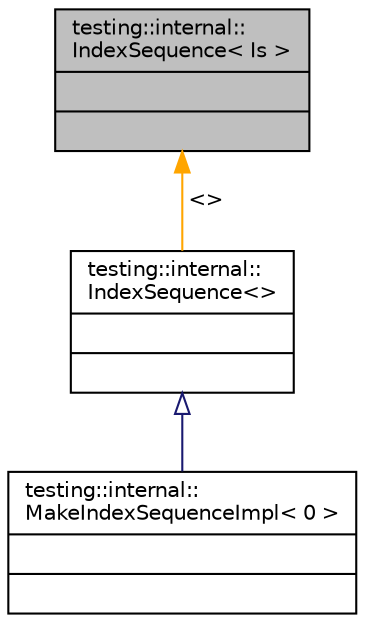 digraph "testing::internal::IndexSequence&lt; Is &gt;"
{
 // LATEX_PDF_SIZE
  bgcolor="transparent";
  edge [fontname="Helvetica",fontsize="10",labelfontname="Helvetica",labelfontsize="10"];
  node [fontname="Helvetica",fontsize="10",shape=record];
  Node1 [label="{testing::internal::\lIndexSequence\< Is \>\n||}",height=0.2,width=0.4,color="black", fillcolor="grey75", style="filled", fontcolor="black",tooltip=" "];
  Node1 -> Node2 [dir="back",color="orange",fontsize="10",style="solid",label=" \<\>" ,fontname="Helvetica"];
  Node2 [label="{testing::internal::\lIndexSequence\<\>\n||}",height=0.2,width=0.4,color="black",URL="$structtesting_1_1internal_1_1IndexSequence.html",tooltip=" "];
  Node2 -> Node3 [dir="back",color="midnightblue",fontsize="10",style="solid",arrowtail="onormal",fontname="Helvetica"];
  Node3 [label="{testing::internal::\lMakeIndexSequenceImpl\< 0 \>\n||}",height=0.2,width=0.4,color="black",URL="$structtesting_1_1internal_1_1MakeIndexSequenceImpl_3_010_01_4.html",tooltip=" "];
}
